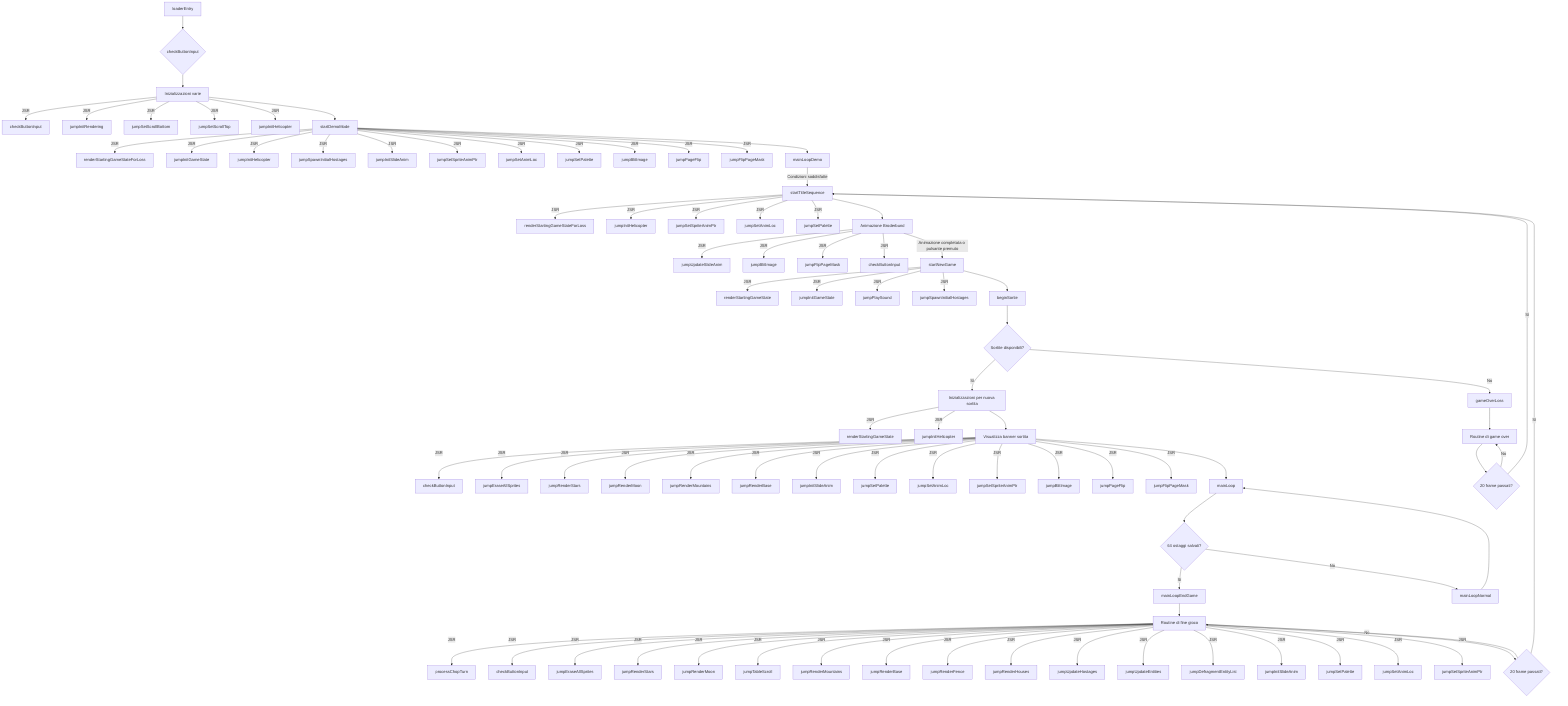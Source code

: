graph TD
    A[loaderEntry] --> B{checkButtonInput}
    B --> C[Inizializzazioni varie]
    C --> |JSR| C1[checkButtonInput]
    C --> |JSR| C2[jumpInitRendering]
    C --> |JSR| C3[jumpSetScrollBottom]
    C --> |JSR| C4[jumpSetScrollTop]
    C --> |JSR| C5[jumpInitHelicopter]
    C --> D[startDemoMode]
    D --> |JSR| D1[renderStartingGameStateForLoss]
    D --> |JSR| D2[jumpInitGameState]
    D --> |JSR| D3[jumpInitHelicopter]
    D --> |JSR| D4[jumpSpawnInitialHostages]
    D --> |JSR| D5[jumpInitSlideAnim]
    D --> |JSR| D6[jumpSetSpriteAnimPtr]
    D --> |JSR| D7[jumpSetAnimLoc]
    D --> |JSR| D8[jumpSetPalette]
    D --> |JSR| D9[jumpBlitImage]
    D --> |JSR| D10[jumpPageFlip]
    D --> |JSR| D11[jumpFlipPageMask]
    D --> E[mainLoopDemo]
    E --> |Condizioni soddisfatte| F[startTitleSequence]
    F --> |JSR| F1[renderStartingGameStateForLoss]
    F --> |JSR| F2[jumpInitHelicopter]
    F --> |JSR| F3[jumpSetSpriteAnimPtr]
    F --> |JSR| F4[jumpSetAnimLoc]
    F --> |JSR| F5[jumpSetPalette]
    F --> G[Animazione Broderbund]
    G --> |JSR| G1[jumpUpdateSlideAnim]
    G --> |JSR| G2[jumpBlitImage]
    G --> |JSR| G3[jumpFlipPageMask]
    G --> |JSR| G4[checkButtonInput]
    G --> |Animazione completata o pulsante premuto| H[startNewGame]
    H --> |JSR| H1[renderStartingGameState]
    H --> |JSR| H2[jumpInitGameState]
    H --> |JSR| H3[jumpPlaySound]
    H --> |JSR| H4[jumpSpawnInitialHostages]
    H --> I[beginSortie]
    I --> J{Sortite disponibili?}
    J --> |No| K[gameOverLoss]
    J --> |Sì| L[Inizializzazioni per nuova sortita]
    L --> |JSR| L1[renderStartingGameState]
    L --> |JSR| L2[jumpInitHelicopter]
    L --> M[Visualizza banner sortita]
    M --> |JSR| M1[checkButtonInput]
    M --> |JSR| M2[jumpEraseAllSprites]
    M --> |JSR| M3[jumpRenderStars]
    M --> |JSR| M4[jumpRenderMoon]
    M --> |JSR| M5[jumpRenderMountains]
    M --> |JSR| M6[jumpRenderBase]
    M --> |JSR| M7[jumpInitSlideAnim]
    M --> |JSR| M8[jumpSetPalette]
    M --> |JSR| M9[jumpSetAnimLoc]
    M --> |JSR| M10[jumpSetSpriteAnimPtr]
    M --> |JSR| M11[jumpBlitImage]
    M --> |JSR| M12[jumpPageFlip]
    M --> |JSR| M13[jumpFlipPageMask]
    M --> N[mainLoop]
    N --> O{64 ostaggi salvati?}
    O --> |Sì| P[mainLoopEndGame]
    O --> |No| Q[mainLoopNormal]
    Q --> N
    P --> R[Routine di fine gioco]
    R --> |JSR| R1[processChopTurn]
    R --> |JSR| R2[checkButtonInput]
    R --> |JSR| R3[jumpEraseAllSprites]
    R --> |JSR| R4[jumpRenderStars]
    R --> |JSR| R5[jumpRenderMoon]
    R --> |JSR| R6[jumpTableScroll]
    R --> |JSR| R7[jumpRenderMountains]
    R --> |JSR| R8[jumpRenderBase]
    R --> |JSR| R9[jumpRenderFence]
    R --> |JSR| R10[jumpRenderHouses]
    R --> |JSR| R11[jumpUpdateHostages]
    R --> |JSR| R12[jumpUpdateEntities]
    R --> |JSR| R13[jumpDefragmentEntityList]
    R --> |JSR| R14[jumpInitSlideAnim]
    R --> |JSR| R15[jumpSetPalette]
    R --> |JSR| R16[jumpSetAnimLoc]
    R --> |JSR| R17[jumpSetSpriteAnimPtr]
    R --> S{20 frame passati?}
    S --> |No| R
    S --> |Sì| F
    K --> T[Routine di game over]
    T --> U{20 frame passati?}
    U --> |No| T
    U --> |Sì| F